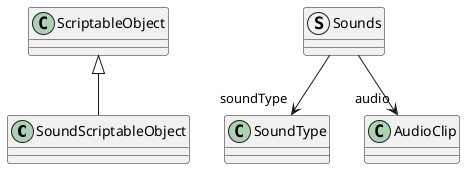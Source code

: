 @startuml
class SoundScriptableObject {
}
struct Sounds {
}
ScriptableObject <|-- SoundScriptableObject
Sounds --> "soundType" SoundType
Sounds --> "audio" AudioClip
@enduml
